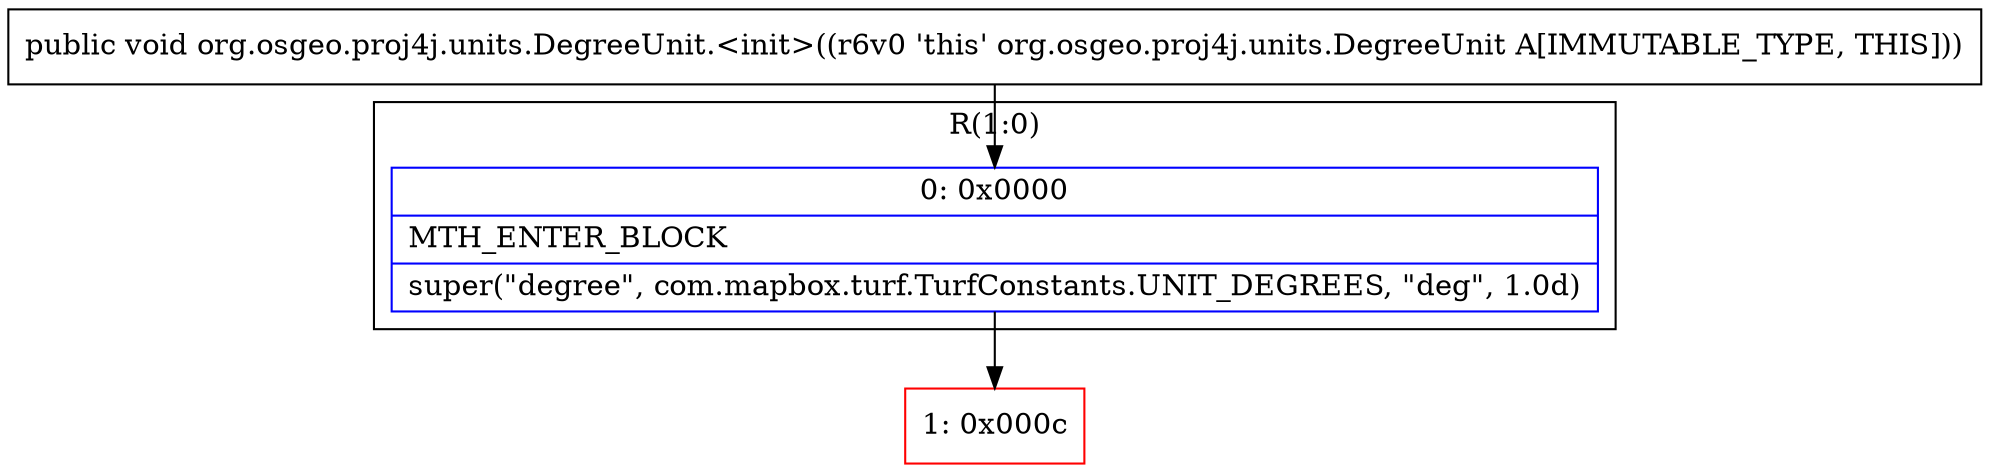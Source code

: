 digraph "CFG fororg.osgeo.proj4j.units.DegreeUnit.\<init\>()V" {
subgraph cluster_Region_106456595 {
label = "R(1:0)";
node [shape=record,color=blue];
Node_0 [shape=record,label="{0\:\ 0x0000|MTH_ENTER_BLOCK\l|super(\"degree\", com.mapbox.turf.TurfConstants.UNIT_DEGREES, \"deg\", 1.0d)\l}"];
}
Node_1 [shape=record,color=red,label="{1\:\ 0x000c}"];
MethodNode[shape=record,label="{public void org.osgeo.proj4j.units.DegreeUnit.\<init\>((r6v0 'this' org.osgeo.proj4j.units.DegreeUnit A[IMMUTABLE_TYPE, THIS])) }"];
MethodNode -> Node_0;
Node_0 -> Node_1;
}

